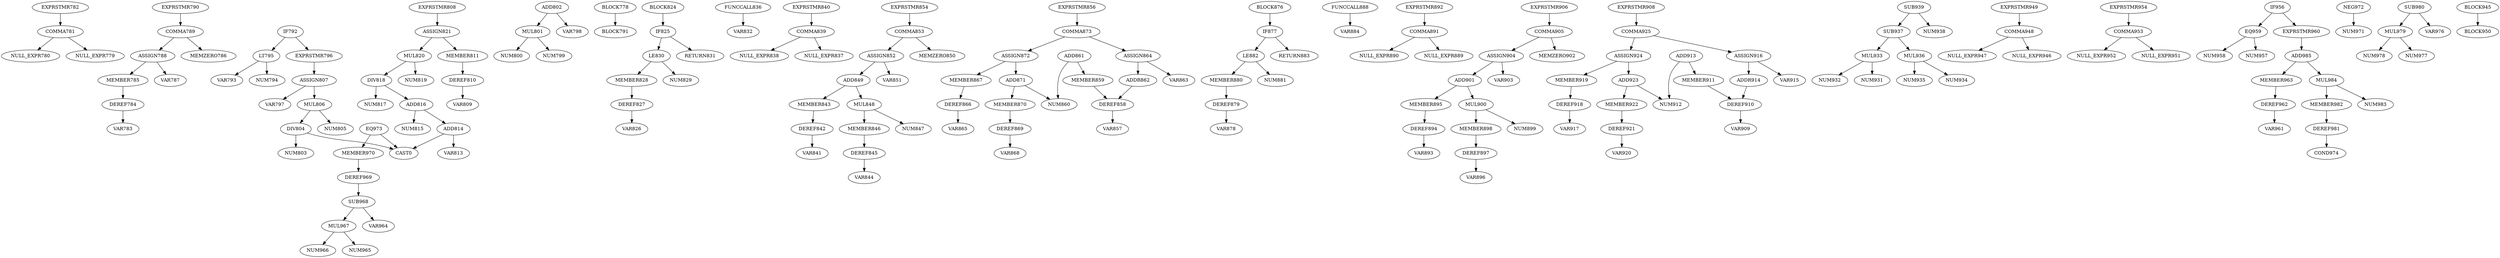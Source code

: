 digraph A { 
COMMA781 -> NULL_EXPR780
COMMA781 -> NULL_EXPR779
EXPRSTMR782 -> COMMA781
DEREF784 -> VAR783
MEMBER785 -> DEREF784
ASSIGN788 -> MEMBER785
ASSIGN788 -> VAR787
COMMA789 -> ASSIGN788
COMMA789 -> MEMZERO786
EXPRSTMR790 -> COMMA789
LT795 -> VAR793
LT795 -> NUM794
IF792 -> LT795
MUL801 -> NUM800
MUL801 -> NUM799
ADD802 -> MUL801
ADD802 -> VAR798
DIV804 -> NUM803
DIV804 -> CAST0
MUL806 -> NUM805
MUL806 -> DIV804
ASSIGN807 -> MUL806
ASSIGN807 -> VAR797
EXPRSTMR796 -> ASSIGN807
IF792 -> EXPRSTMR796
DEREF810 -> VAR809
MEMBER811 -> DEREF810
ADD814 -> VAR813
ADD814 -> CAST0
ADD816 -> NUM815
ADD816 -> ADD814
DIV818 -> NUM817
DIV818 -> ADD816
MUL820 -> NUM819
MUL820 -> DIV818
ASSIGN821 -> MUL820
ASSIGN821 -> MEMBER811
EXPRSTMR808 -> ASSIGN821
BLOCK778 -> BLOCK791
DEREF827 -> VAR826
MEMBER828 -> DEREF827
LE830 -> MEMBER828
LE830 -> NUM829
IF825 -> LE830
FUNCCALL836 -> VAR832
IF825 -> RETURN831
COMMA839 -> NULL_EXPR838
COMMA839 -> NULL_EXPR837
EXPRSTMR840 -> COMMA839
DEREF842 -> VAR841
MEMBER843 -> DEREF842
DEREF845 -> VAR844
MEMBER846 -> DEREF845
MUL848 -> NUM847
MUL848 -> MEMBER846
ADD849 -> MUL848
ADD849 -> MEMBER843
ASSIGN852 -> ADD849
ASSIGN852 -> VAR851
COMMA853 -> ASSIGN852
COMMA853 -> MEMZERO850
EXPRSTMR854 -> COMMA853
DEREF858 -> VAR857
MEMBER859 -> DEREF858
ADD861 -> NUM860
ADD861 -> MEMBER859
ADDR862 -> DEREF858
ASSIGN864 -> ADDR862
ASSIGN864 -> VAR863
DEREF866 -> VAR865
MEMBER867 -> DEREF866
DEREF869 -> VAR868
MEMBER870 -> DEREF869
ADD871 -> NUM860
ADD871 -> MEMBER870
ASSIGN872 -> ADD871
ASSIGN872 -> MEMBER867
COMMA873 -> ASSIGN872
COMMA873 -> ASSIGN864
EXPRSTMR856 -> COMMA873
BLOCK824 -> IF825
DEREF879 -> VAR878
MEMBER880 -> DEREF879
LE882 -> MEMBER880
LE882 -> NUM881
IF877 -> LE882
FUNCCALL888 -> VAR884
IF877 -> RETURN883
COMMA891 -> NULL_EXPR890
COMMA891 -> NULL_EXPR889
EXPRSTMR892 -> COMMA891
DEREF894 -> VAR893
MEMBER895 -> DEREF894
DEREF897 -> VAR896
MEMBER898 -> DEREF897
MUL900 -> NUM899
MUL900 -> MEMBER898
ADD901 -> MUL900
ADD901 -> MEMBER895
ASSIGN904 -> ADD901
ASSIGN904 -> VAR903
COMMA905 -> ASSIGN904
COMMA905 -> MEMZERO902
EXPRSTMR906 -> COMMA905
DEREF910 -> VAR909
MEMBER911 -> DEREF910
ADD913 -> NUM912
ADD913 -> MEMBER911
ADDR914 -> DEREF910
ASSIGN916 -> ADDR914
ASSIGN916 -> VAR915
DEREF918 -> VAR917
MEMBER919 -> DEREF918
DEREF921 -> VAR920
MEMBER922 -> DEREF921
ADD923 -> NUM912
ADD923 -> MEMBER922
ASSIGN924 -> ADD923
ASSIGN924 -> MEMBER919
COMMA925 -> ASSIGN924
COMMA925 -> ASSIGN916
EXPRSTMR908 -> COMMA925
BLOCK876 -> IF877
MUL933 -> NUM932
MUL933 -> NUM931
MUL936 -> NUM935
MUL936 -> NUM934
SUB937 -> MUL936
SUB937 -> MUL933
SUB939 -> NUM938
SUB939 -> SUB937
COMMA948 -> NULL_EXPR947
COMMA948 -> NULL_EXPR946
EXPRSTMR949 -> COMMA948
COMMA953 -> NULL_EXPR952
COMMA953 -> NULL_EXPR951
EXPRSTMR954 -> COMMA953
EQ959 -> NUM958
EQ959 -> NUM957
IF956 -> EQ959
DEREF962 -> VAR961
MEMBER963 -> DEREF962
MUL967 -> NUM966
MUL967 -> NUM965
SUB968 -> MUL967
SUB968 -> VAR964
DEREF969 -> SUB968
MEMBER970 -> DEREF969
NEG972 -> NUM971
EQ973 -> CAST0
EQ973 -> MEMBER970
MUL979 -> NUM978
MUL979 -> NUM977
SUB980 -> MUL979
SUB980 -> VAR976
DEREF981 -> COND974
MEMBER982 -> DEREF981
MUL984 -> NUM983
MUL984 -> MEMBER982
ADD985 -> MUL984
ADD985 -> MEMBER963
EXPRSTMR960 -> ADD985
IF956 -> EXPRSTMR960
BLOCK945 -> BLOCK950
}
